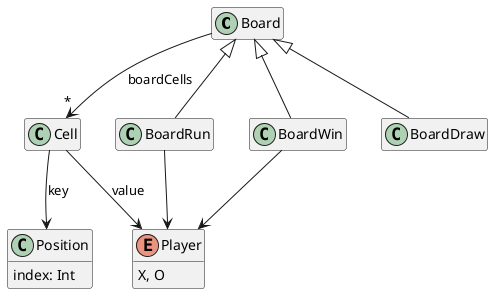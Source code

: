 @startuml
'https://plantuml.com/class-diagram

hide empty members

class Board

class Position{
index: Int
}

enum Player{
 X, O
}



Board --> "*" Cell : boardCells
Cell -->Position: key
Cell --> Player: value

Board <|-- BoardRun
Board <|-- BoardWin
Board <|-- BoardDraw

BoardWin --> Player
BoardRun --> Player


@enduml